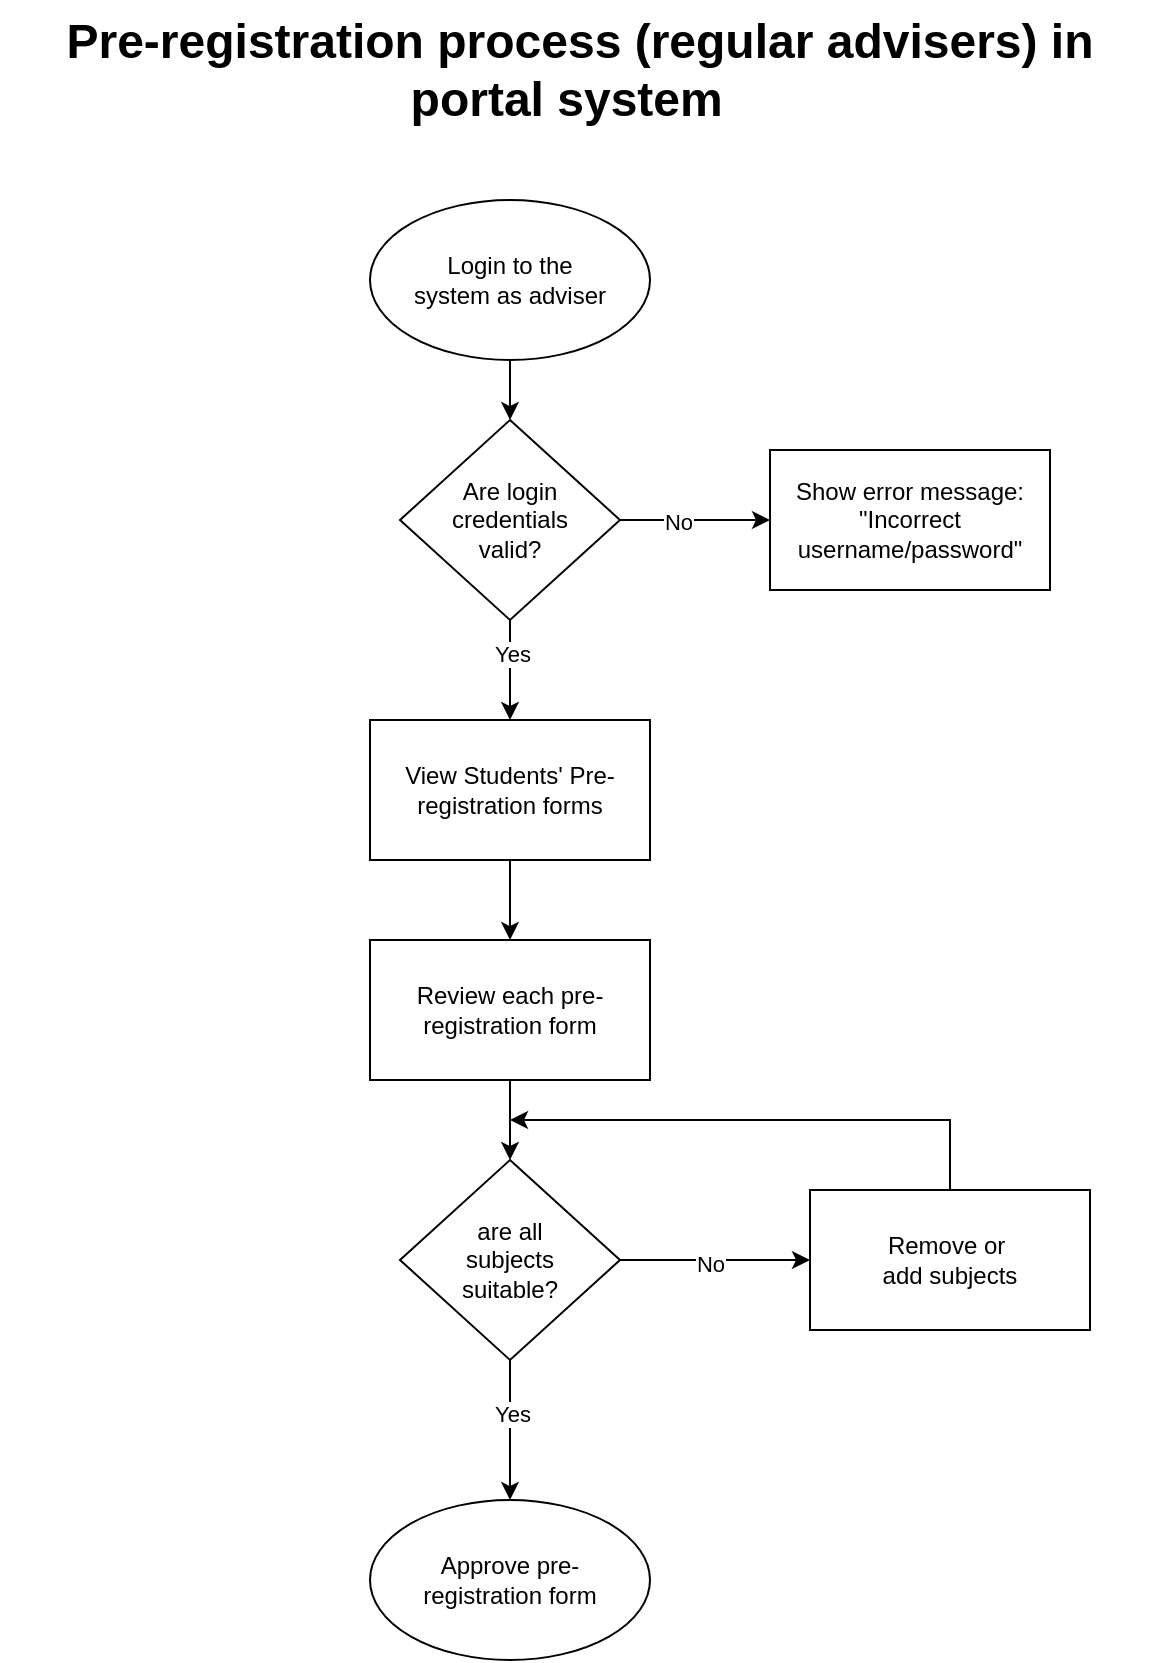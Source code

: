 <mxfile version="24.7.16">
  <diagram name="Page-1" id="FeNSiu1vrpdzJU6li4sQ">
    <mxGraphModel dx="880" dy="460" grid="1" gridSize="10" guides="1" tooltips="1" connect="1" arrows="1" fold="1" page="1" pageScale="1" pageWidth="850" pageHeight="1100" math="0" shadow="0">
      <root>
        <mxCell id="0" />
        <mxCell id="1" parent="0" />
        <mxCell id="SyvcPrhUcTAlDS3E91bm-1" value="&lt;h1 style=&quot;margin-top: 0px;&quot;&gt;Pre-registration process (regular advisers) in portal system&amp;nbsp;&amp;nbsp;&lt;/h1&gt;" style="text;html=1;whiteSpace=wrap;overflow=hidden;rounded=0;align=center;" vertex="1" parent="1">
          <mxGeometry x="135" y="20" width="580" height="70" as="geometry" />
        </mxCell>
        <mxCell id="SyvcPrhUcTAlDS3E91bm-10" style="edgeStyle=orthogonalEdgeStyle;rounded=0;orthogonalLoop=1;jettySize=auto;html=1;exitX=0.5;exitY=1;exitDx=0;exitDy=0;entryX=0.5;entryY=0;entryDx=0;entryDy=0;" edge="1" parent="1" source="SyvcPrhUcTAlDS3E91bm-2" target="SyvcPrhUcTAlDS3E91bm-4">
          <mxGeometry relative="1" as="geometry" />
        </mxCell>
        <mxCell id="SyvcPrhUcTAlDS3E91bm-2" value="" style="ellipse;whiteSpace=wrap;html=1;" vertex="1" parent="1">
          <mxGeometry x="320" y="120" width="140" height="80" as="geometry" />
        </mxCell>
        <mxCell id="SyvcPrhUcTAlDS3E91bm-3" value="Login to the system as adviser" style="text;html=1;align=center;verticalAlign=middle;whiteSpace=wrap;rounded=0;" vertex="1" parent="1">
          <mxGeometry x="340" y="145" width="100" height="30" as="geometry" />
        </mxCell>
        <mxCell id="SyvcPrhUcTAlDS3E91bm-11" style="edgeStyle=orthogonalEdgeStyle;rounded=0;orthogonalLoop=1;jettySize=auto;html=1;exitX=0.5;exitY=1;exitDx=0;exitDy=0;entryX=0.5;entryY=0;entryDx=0;entryDy=0;" edge="1" parent="1" source="SyvcPrhUcTAlDS3E91bm-4" target="SyvcPrhUcTAlDS3E91bm-8">
          <mxGeometry relative="1" as="geometry" />
        </mxCell>
        <mxCell id="SyvcPrhUcTAlDS3E91bm-14" value="Yes" style="edgeLabel;html=1;align=center;verticalAlign=middle;resizable=0;points=[];" vertex="1" connectable="0" parent="SyvcPrhUcTAlDS3E91bm-11">
          <mxGeometry x="-0.32" y="1" relative="1" as="geometry">
            <mxPoint as="offset" />
          </mxGeometry>
        </mxCell>
        <mxCell id="SyvcPrhUcTAlDS3E91bm-12" style="edgeStyle=orthogonalEdgeStyle;rounded=0;orthogonalLoop=1;jettySize=auto;html=1;exitX=1;exitY=0.5;exitDx=0;exitDy=0;entryX=0;entryY=0.5;entryDx=0;entryDy=0;" edge="1" parent="1" source="SyvcPrhUcTAlDS3E91bm-4" target="SyvcPrhUcTAlDS3E91bm-7">
          <mxGeometry relative="1" as="geometry" />
        </mxCell>
        <mxCell id="SyvcPrhUcTAlDS3E91bm-13" value="No" style="edgeLabel;html=1;align=center;verticalAlign=middle;resizable=0;points=[];" vertex="1" connectable="0" parent="SyvcPrhUcTAlDS3E91bm-12">
          <mxGeometry x="-0.227" y="-1" relative="1" as="geometry">
            <mxPoint as="offset" />
          </mxGeometry>
        </mxCell>
        <mxCell id="SyvcPrhUcTAlDS3E91bm-4" value="" style="rhombus;whiteSpace=wrap;html=1;" vertex="1" parent="1">
          <mxGeometry x="335" y="230" width="110" height="100" as="geometry" />
        </mxCell>
        <mxCell id="SyvcPrhUcTAlDS3E91bm-5" value="Are login credentials valid?" style="text;html=1;align=center;verticalAlign=middle;whiteSpace=wrap;rounded=0;" vertex="1" parent="1">
          <mxGeometry x="360" y="265" width="60" height="30" as="geometry" />
        </mxCell>
        <mxCell id="SyvcPrhUcTAlDS3E91bm-6" value="" style="rounded=0;whiteSpace=wrap;html=1;" vertex="1" parent="1">
          <mxGeometry x="520" y="245" width="140" height="70" as="geometry" />
        </mxCell>
        <mxCell id="SyvcPrhUcTAlDS3E91bm-7" value="Show error message:&lt;div&gt;&quot;Incorrect username/password&quot;&lt;/div&gt;" style="text;html=1;align=center;verticalAlign=middle;whiteSpace=wrap;rounded=0;" vertex="1" parent="1">
          <mxGeometry x="520" y="260" width="140" height="40" as="geometry" />
        </mxCell>
        <mxCell id="SyvcPrhUcTAlDS3E91bm-29" style="edgeStyle=orthogonalEdgeStyle;rounded=0;orthogonalLoop=1;jettySize=auto;html=1;exitX=0.5;exitY=1;exitDx=0;exitDy=0;entryX=0.5;entryY=0;entryDx=0;entryDy=0;" edge="1" parent="1" source="SyvcPrhUcTAlDS3E91bm-8" target="SyvcPrhUcTAlDS3E91bm-15">
          <mxGeometry relative="1" as="geometry" />
        </mxCell>
        <mxCell id="SyvcPrhUcTAlDS3E91bm-8" value="" style="rounded=0;whiteSpace=wrap;html=1;" vertex="1" parent="1">
          <mxGeometry x="320" y="380" width="140" height="70" as="geometry" />
        </mxCell>
        <mxCell id="SyvcPrhUcTAlDS3E91bm-9" value="View Students&#39; Pre-registration forms" style="text;html=1;align=center;verticalAlign=middle;whiteSpace=wrap;rounded=0;" vertex="1" parent="1">
          <mxGeometry x="320" y="395" width="140" height="40" as="geometry" />
        </mxCell>
        <mxCell id="SyvcPrhUcTAlDS3E91bm-25" style="edgeStyle=orthogonalEdgeStyle;rounded=0;orthogonalLoop=1;jettySize=auto;html=1;exitX=0.5;exitY=1;exitDx=0;exitDy=0;entryX=0.5;entryY=0;entryDx=0;entryDy=0;" edge="1" parent="1" source="SyvcPrhUcTAlDS3E91bm-15" target="SyvcPrhUcTAlDS3E91bm-17">
          <mxGeometry relative="1" as="geometry" />
        </mxCell>
        <mxCell id="SyvcPrhUcTAlDS3E91bm-15" value="" style="rounded=0;whiteSpace=wrap;html=1;" vertex="1" parent="1">
          <mxGeometry x="320" y="490" width="140" height="70" as="geometry" />
        </mxCell>
        <mxCell id="SyvcPrhUcTAlDS3E91bm-16" value="Review each pre-registration form" style="text;html=1;align=center;verticalAlign=middle;whiteSpace=wrap;rounded=0;" vertex="1" parent="1">
          <mxGeometry x="320" y="505" width="140" height="40" as="geometry" />
        </mxCell>
        <mxCell id="SyvcPrhUcTAlDS3E91bm-26" style="edgeStyle=orthogonalEdgeStyle;rounded=0;orthogonalLoop=1;jettySize=auto;html=1;exitX=1;exitY=0.5;exitDx=0;exitDy=0;entryX=0;entryY=0.5;entryDx=0;entryDy=0;" edge="1" parent="1" source="SyvcPrhUcTAlDS3E91bm-17" target="SyvcPrhUcTAlDS3E91bm-20">
          <mxGeometry relative="1" as="geometry" />
        </mxCell>
        <mxCell id="SyvcPrhUcTAlDS3E91bm-30" value="No" style="edgeLabel;html=1;align=center;verticalAlign=middle;resizable=0;points=[];" vertex="1" connectable="0" parent="SyvcPrhUcTAlDS3E91bm-26">
          <mxGeometry x="-0.053" y="-2" relative="1" as="geometry">
            <mxPoint as="offset" />
          </mxGeometry>
        </mxCell>
        <mxCell id="SyvcPrhUcTAlDS3E91bm-27" style="edgeStyle=orthogonalEdgeStyle;rounded=0;orthogonalLoop=1;jettySize=auto;html=1;exitX=0.5;exitY=1;exitDx=0;exitDy=0;entryX=0.5;entryY=0;entryDx=0;entryDy=0;" edge="1" parent="1" source="SyvcPrhUcTAlDS3E91bm-17" target="SyvcPrhUcTAlDS3E91bm-23">
          <mxGeometry relative="1" as="geometry" />
        </mxCell>
        <mxCell id="SyvcPrhUcTAlDS3E91bm-32" value="Yes" style="edgeLabel;html=1;align=center;verticalAlign=middle;resizable=0;points=[];" vertex="1" connectable="0" parent="SyvcPrhUcTAlDS3E91bm-27">
          <mxGeometry x="-0.229" y="1" relative="1" as="geometry">
            <mxPoint as="offset" />
          </mxGeometry>
        </mxCell>
        <mxCell id="SyvcPrhUcTAlDS3E91bm-17" value="" style="rhombus;whiteSpace=wrap;html=1;" vertex="1" parent="1">
          <mxGeometry x="335" y="600" width="110" height="100" as="geometry" />
        </mxCell>
        <mxCell id="SyvcPrhUcTAlDS3E91bm-18" value="are all subjects suitable?" style="text;html=1;align=center;verticalAlign=middle;whiteSpace=wrap;rounded=0;" vertex="1" parent="1">
          <mxGeometry x="360" y="635" width="60" height="30" as="geometry" />
        </mxCell>
        <mxCell id="SyvcPrhUcTAlDS3E91bm-33" style="edgeStyle=orthogonalEdgeStyle;rounded=0;orthogonalLoop=1;jettySize=auto;html=1;exitX=0.5;exitY=0;exitDx=0;exitDy=0;" edge="1" parent="1" source="SyvcPrhUcTAlDS3E91bm-19">
          <mxGeometry relative="1" as="geometry">
            <mxPoint x="390" y="580" as="targetPoint" />
            <Array as="points">
              <mxPoint x="610" y="600" />
              <mxPoint x="610" y="600" />
            </Array>
          </mxGeometry>
        </mxCell>
        <mxCell id="SyvcPrhUcTAlDS3E91bm-19" value="" style="rounded=0;whiteSpace=wrap;html=1;" vertex="1" parent="1">
          <mxGeometry x="540" y="615" width="140" height="70" as="geometry" />
        </mxCell>
        <mxCell id="SyvcPrhUcTAlDS3E91bm-20" value="Remove or&amp;nbsp;&lt;div&gt;add subjects&lt;/div&gt;" style="text;html=1;align=center;verticalAlign=middle;whiteSpace=wrap;rounded=0;" vertex="1" parent="1">
          <mxGeometry x="540" y="630" width="140" height="40" as="geometry" />
        </mxCell>
        <mxCell id="SyvcPrhUcTAlDS3E91bm-23" value="" style="ellipse;whiteSpace=wrap;html=1;" vertex="1" parent="1">
          <mxGeometry x="320" y="770" width="140" height="80" as="geometry" />
        </mxCell>
        <mxCell id="SyvcPrhUcTAlDS3E91bm-24" value="Approve pre-registration form" style="text;html=1;align=center;verticalAlign=middle;whiteSpace=wrap;rounded=0;" vertex="1" parent="1">
          <mxGeometry x="340" y="795" width="100" height="30" as="geometry" />
        </mxCell>
      </root>
    </mxGraphModel>
  </diagram>
</mxfile>
